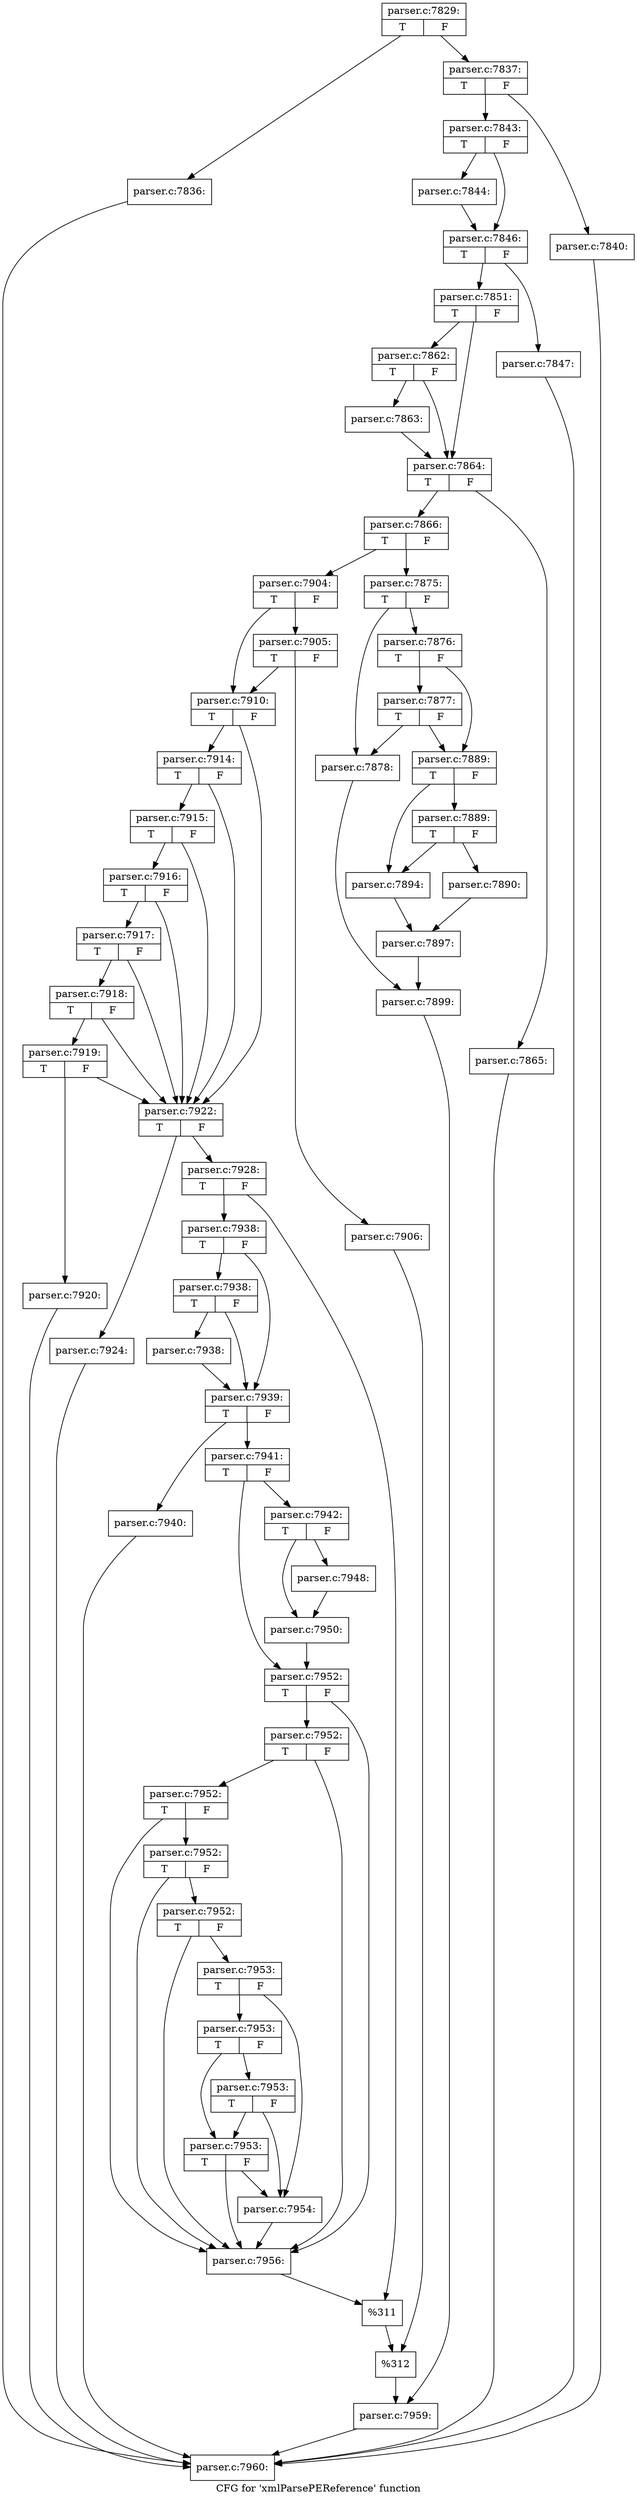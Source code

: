 digraph "CFG for 'xmlParsePEReference' function" {
	label="CFG for 'xmlParsePEReference' function";

	Node0x55d73bb9cad0 [shape=record,label="{parser.c:7829:|{<s0>T|<s1>F}}"];
	Node0x55d73bb9cad0 -> Node0x55d73bbb63e0;
	Node0x55d73bb9cad0 -> Node0x55d73bbb6430;
	Node0x55d73bbb63e0 [shape=record,label="{parser.c:7836:}"];
	Node0x55d73bbb63e0 -> Node0x55d73bba1140;
	Node0x55d73bbb6430 [shape=record,label="{parser.c:7837:|{<s0>T|<s1>F}}"];
	Node0x55d73bbb6430 -> Node0x55d73bbb6cb0;
	Node0x55d73bbb6430 -> Node0x55d73bbb6d00;
	Node0x55d73bbb6cb0 [shape=record,label="{parser.c:7840:}"];
	Node0x55d73bbb6cb0 -> Node0x55d73bba1140;
	Node0x55d73bbb6d00 [shape=record,label="{parser.c:7843:|{<s0>T|<s1>F}}"];
	Node0x55d73bbb6d00 -> Node0x55d73bbb74d0;
	Node0x55d73bbb6d00 -> Node0x55d73bbb7520;
	Node0x55d73bbb74d0 [shape=record,label="{parser.c:7844:}"];
	Node0x55d73bbb74d0 -> Node0x55d73bbb7520;
	Node0x55d73bbb7520 [shape=record,label="{parser.c:7846:|{<s0>T|<s1>F}}"];
	Node0x55d73bbb7520 -> Node0x55d73bbb7c20;
	Node0x55d73bbb7520 -> Node0x55d73bbb7c70;
	Node0x55d73bbb7c20 [shape=record,label="{parser.c:7847:}"];
	Node0x55d73bbb7c20 -> Node0x55d73bba1140;
	Node0x55d73bbb7c70 [shape=record,label="{parser.c:7851:|{<s0>T|<s1>F}}"];
	Node0x55d73bbb7c70 -> Node0x55d73bbbcab0;
	Node0x55d73bbb7c70 -> Node0x55d73bbbca60;
	Node0x55d73bbbcab0 [shape=record,label="{parser.c:7862:|{<s0>T|<s1>F}}"];
	Node0x55d73bbbcab0 -> Node0x55d73bbbca10;
	Node0x55d73bbbcab0 -> Node0x55d73bbbca60;
	Node0x55d73bbbca10 [shape=record,label="{parser.c:7863:}"];
	Node0x55d73bbbca10 -> Node0x55d73bbbca60;
	Node0x55d73bbbca60 [shape=record,label="{parser.c:7864:|{<s0>T|<s1>F}}"];
	Node0x55d73bbbca60 -> Node0x55d73bbbdae0;
	Node0x55d73bbbca60 -> Node0x55d73bbbdb30;
	Node0x55d73bbbdae0 [shape=record,label="{parser.c:7865:}"];
	Node0x55d73bbbdae0 -> Node0x55d73bba1140;
	Node0x55d73bbbdb30 [shape=record,label="{parser.c:7866:|{<s0>T|<s1>F}}"];
	Node0x55d73bbbdb30 -> Node0x55d73bbbe010;
	Node0x55d73bbbdb30 -> Node0x55d73bbbe0b0;
	Node0x55d73bbbe010 [shape=record,label="{parser.c:7875:|{<s0>T|<s1>F}}"];
	Node0x55d73bbbe010 -> Node0x55d73bbbe470;
	Node0x55d73bbbe010 -> Node0x55d73bbbe560;
	Node0x55d73bbbe560 [shape=record,label="{parser.c:7876:|{<s0>T|<s1>F}}"];
	Node0x55d73bbbe560 -> Node0x55d73bbbe910;
	Node0x55d73bbbe560 -> Node0x55d73bbbe510;
	Node0x55d73bbbe910 [shape=record,label="{parser.c:7877:|{<s0>T|<s1>F}}"];
	Node0x55d73bbbe910 -> Node0x55d73bbbe470;
	Node0x55d73bbbe910 -> Node0x55d73bbbe510;
	Node0x55d73bbbe470 [shape=record,label="{parser.c:7878:}"];
	Node0x55d73bbbe470 -> Node0x55d73bbbe4c0;
	Node0x55d73bbbe510 [shape=record,label="{parser.c:7889:|{<s0>T|<s1>F}}"];
	Node0x55d73bbbe510 -> Node0x55d73bbbf5f0;
	Node0x55d73bbbe510 -> Node0x55d73bbbf5a0;
	Node0x55d73bbbf5f0 [shape=record,label="{parser.c:7889:|{<s0>T|<s1>F}}"];
	Node0x55d73bbbf5f0 -> Node0x55d73bbbf500;
	Node0x55d73bbbf5f0 -> Node0x55d73bbbf5a0;
	Node0x55d73bbbf500 [shape=record,label="{parser.c:7890:}"];
	Node0x55d73bbbf500 -> Node0x55d73bbbf550;
	Node0x55d73bbbf5a0 [shape=record,label="{parser.c:7894:}"];
	Node0x55d73bbbf5a0 -> Node0x55d73bbbf550;
	Node0x55d73bbbf550 [shape=record,label="{parser.c:7897:}"];
	Node0x55d73bbbf550 -> Node0x55d73bbbe4c0;
	Node0x55d73bbbe4c0 [shape=record,label="{parser.c:7899:}"];
	Node0x55d73bbbe4c0 -> Node0x55d73bbbe060;
	Node0x55d73bbbe0b0 [shape=record,label="{parser.c:7904:|{<s0>T|<s1>F}}"];
	Node0x55d73bbbe0b0 -> Node0x55d73bbc0c80;
	Node0x55d73bbbe0b0 -> Node0x55d73bbc0c30;
	Node0x55d73bbc0c80 [shape=record,label="{parser.c:7905:|{<s0>T|<s1>F}}"];
	Node0x55d73bbc0c80 -> Node0x55d73bbc0b90;
	Node0x55d73bbc0c80 -> Node0x55d73bbc0c30;
	Node0x55d73bbc0b90 [shape=record,label="{parser.c:7906:}"];
	Node0x55d73bbc0b90 -> Node0x55d73bbc0be0;
	Node0x55d73bbc0c30 [shape=record,label="{parser.c:7910:|{<s0>T|<s1>F}}"];
	Node0x55d73bbc0c30 -> Node0x55d73bbc22c0;
	Node0x55d73bbc0c30 -> Node0x55d73bbc1ff0;
	Node0x55d73bbc22c0 [shape=record,label="{parser.c:7914:|{<s0>T|<s1>F}}"];
	Node0x55d73bbc22c0 -> Node0x55d73bbc2240;
	Node0x55d73bbc22c0 -> Node0x55d73bbc1ff0;
	Node0x55d73bbc2240 [shape=record,label="{parser.c:7915:|{<s0>T|<s1>F}}"];
	Node0x55d73bbc2240 -> Node0x55d73bbc21c0;
	Node0x55d73bbc2240 -> Node0x55d73bbc1ff0;
	Node0x55d73bbc21c0 [shape=record,label="{parser.c:7916:|{<s0>T|<s1>F}}"];
	Node0x55d73bbc21c0 -> Node0x55d73bbc2140;
	Node0x55d73bbc21c0 -> Node0x55d73bbc1ff0;
	Node0x55d73bbc2140 [shape=record,label="{parser.c:7917:|{<s0>T|<s1>F}}"];
	Node0x55d73bbc2140 -> Node0x55d73bbc20c0;
	Node0x55d73bbc2140 -> Node0x55d73bbc1ff0;
	Node0x55d73bbc20c0 [shape=record,label="{parser.c:7918:|{<s0>T|<s1>F}}"];
	Node0x55d73bbc20c0 -> Node0x55d73bbc2040;
	Node0x55d73bbc20c0 -> Node0x55d73bbc1ff0;
	Node0x55d73bbc2040 [shape=record,label="{parser.c:7919:|{<s0>T|<s1>F}}"];
	Node0x55d73bbc2040 -> Node0x55d73bbc1fa0;
	Node0x55d73bbc2040 -> Node0x55d73bbc1ff0;
	Node0x55d73bbc1fa0 [shape=record,label="{parser.c:7920:}"];
	Node0x55d73bbc1fa0 -> Node0x55d73bba1140;
	Node0x55d73bbc1ff0 [shape=record,label="{parser.c:7922:|{<s0>T|<s1>F}}"];
	Node0x55d73bbc1ff0 -> Node0x55d73bbc4a60;
	Node0x55d73bbc1ff0 -> Node0x55d73bbc4ab0;
	Node0x55d73bbc4a60 [shape=record,label="{parser.c:7924:}"];
	Node0x55d73bbc4a60 -> Node0x55d73bba1140;
	Node0x55d73bbc4ab0 [shape=record,label="{parser.c:7928:|{<s0>T|<s1>F}}"];
	Node0x55d73bbc4ab0 -> Node0x55d73bbc5120;
	Node0x55d73bbc4ab0 -> Node0x55d73bbc5170;
	Node0x55d73bbc5120 [shape=record,label="{parser.c:7938:|{<s0>T|<s1>F}}"];
	Node0x55d73bbc5120 -> Node0x55d73bbc56d0;
	Node0x55d73bbc5120 -> Node0x55d73bbc5680;
	Node0x55d73bbc56d0 [shape=record,label="{parser.c:7938:|{<s0>T|<s1>F}}"];
	Node0x55d73bbc56d0 -> Node0x55d73bbc5630;
	Node0x55d73bbc56d0 -> Node0x55d73bbc5680;
	Node0x55d73bbc5630 [shape=record,label="{parser.c:7938:}"];
	Node0x55d73bbc5630 -> Node0x55d73bbc5680;
	Node0x55d73bbc5680 [shape=record,label="{parser.c:7939:|{<s0>T|<s1>F}}"];
	Node0x55d73bbc5680 -> Node0x55d73bbc6260;
	Node0x55d73bbc5680 -> Node0x55d73bbc62b0;
	Node0x55d73bbc6260 [shape=record,label="{parser.c:7940:}"];
	Node0x55d73bbc6260 -> Node0x55d73bba1140;
	Node0x55d73bbc62b0 [shape=record,label="{parser.c:7941:|{<s0>T|<s1>F}}"];
	Node0x55d73bbc62b0 -> Node0x55d73bbc6790;
	Node0x55d73bbc62b0 -> Node0x55d73bbc67e0;
	Node0x55d73bbc6790 [shape=record,label="{parser.c:7942:|{<s0>T|<s1>F}}"];
	Node0x55d73bbc6790 -> Node0x55d73bbc8910;
	Node0x55d73bbc6790 -> Node0x55d73bbc8960;
	Node0x55d73bbc8910 [shape=record,label="{parser.c:7948:}"];
	Node0x55d73bbc8910 -> Node0x55d73bbc8960;
	Node0x55d73bbc8960 [shape=record,label="{parser.c:7950:}"];
	Node0x55d73bbc8960 -> Node0x55d73bbc67e0;
	Node0x55d73bbc67e0 [shape=record,label="{parser.c:7952:|{<s0>T|<s1>F}}"];
	Node0x55d73bbc67e0 -> Node0x55d73bbc92d0;
	Node0x55d73bbc67e0 -> Node0x55d73bbc90e0;
	Node0x55d73bbc92d0 [shape=record,label="{parser.c:7952:|{<s0>T|<s1>F}}"];
	Node0x55d73bbc92d0 -> Node0x55d73bbc9280;
	Node0x55d73bbc92d0 -> Node0x55d73bbc90e0;
	Node0x55d73bbc9280 [shape=record,label="{parser.c:7952:|{<s0>T|<s1>F}}"];
	Node0x55d73bbc9280 -> Node0x55d73bbc9230;
	Node0x55d73bbc9280 -> Node0x55d73bbc90e0;
	Node0x55d73bbc9230 [shape=record,label="{parser.c:7952:|{<s0>T|<s1>F}}"];
	Node0x55d73bbc9230 -> Node0x55d73bbc91b0;
	Node0x55d73bbc9230 -> Node0x55d73bbc90e0;
	Node0x55d73bbc91b0 [shape=record,label="{parser.c:7952:|{<s0>T|<s1>F}}"];
	Node0x55d73bbc91b0 -> Node0x55d73bbc9130;
	Node0x55d73bbc91b0 -> Node0x55d73bbc90e0;
	Node0x55d73bbc9130 [shape=record,label="{parser.c:7953:|{<s0>T|<s1>F}}"];
	Node0x55d73bbc9130 -> Node0x55d73bbc9090;
	Node0x55d73bbc9130 -> Node0x55d73bbcac00;
	Node0x55d73bbcac00 [shape=record,label="{parser.c:7953:|{<s0>T|<s1>F}}"];
	Node0x55d73bbcac00 -> Node0x55d73bbcb110;
	Node0x55d73bbcac00 -> Node0x55d73bbcab80;
	Node0x55d73bbcb110 [shape=record,label="{parser.c:7953:|{<s0>T|<s1>F}}"];
	Node0x55d73bbcb110 -> Node0x55d73bbc9090;
	Node0x55d73bbcb110 -> Node0x55d73bbcab80;
	Node0x55d73bbcab80 [shape=record,label="{parser.c:7953:|{<s0>T|<s1>F}}"];
	Node0x55d73bbcab80 -> Node0x55d73bbc9090;
	Node0x55d73bbcab80 -> Node0x55d73bbc90e0;
	Node0x55d73bbc9090 [shape=record,label="{parser.c:7954:}"];
	Node0x55d73bbc9090 -> Node0x55d73bbc90e0;
	Node0x55d73bbc90e0 [shape=record,label="{parser.c:7956:}"];
	Node0x55d73bbc90e0 -> Node0x55d73bbc5170;
	Node0x55d73bbc5170 [shape=record,label="{%311}"];
	Node0x55d73bbc5170 -> Node0x55d73bbc0be0;
	Node0x55d73bbc0be0 [shape=record,label="{%312}"];
	Node0x55d73bbc0be0 -> Node0x55d73bbbe060;
	Node0x55d73bbbe060 [shape=record,label="{parser.c:7959:}"];
	Node0x55d73bbbe060 -> Node0x55d73bba1140;
	Node0x55d73bba1140 [shape=record,label="{parser.c:7960:}"];
}
